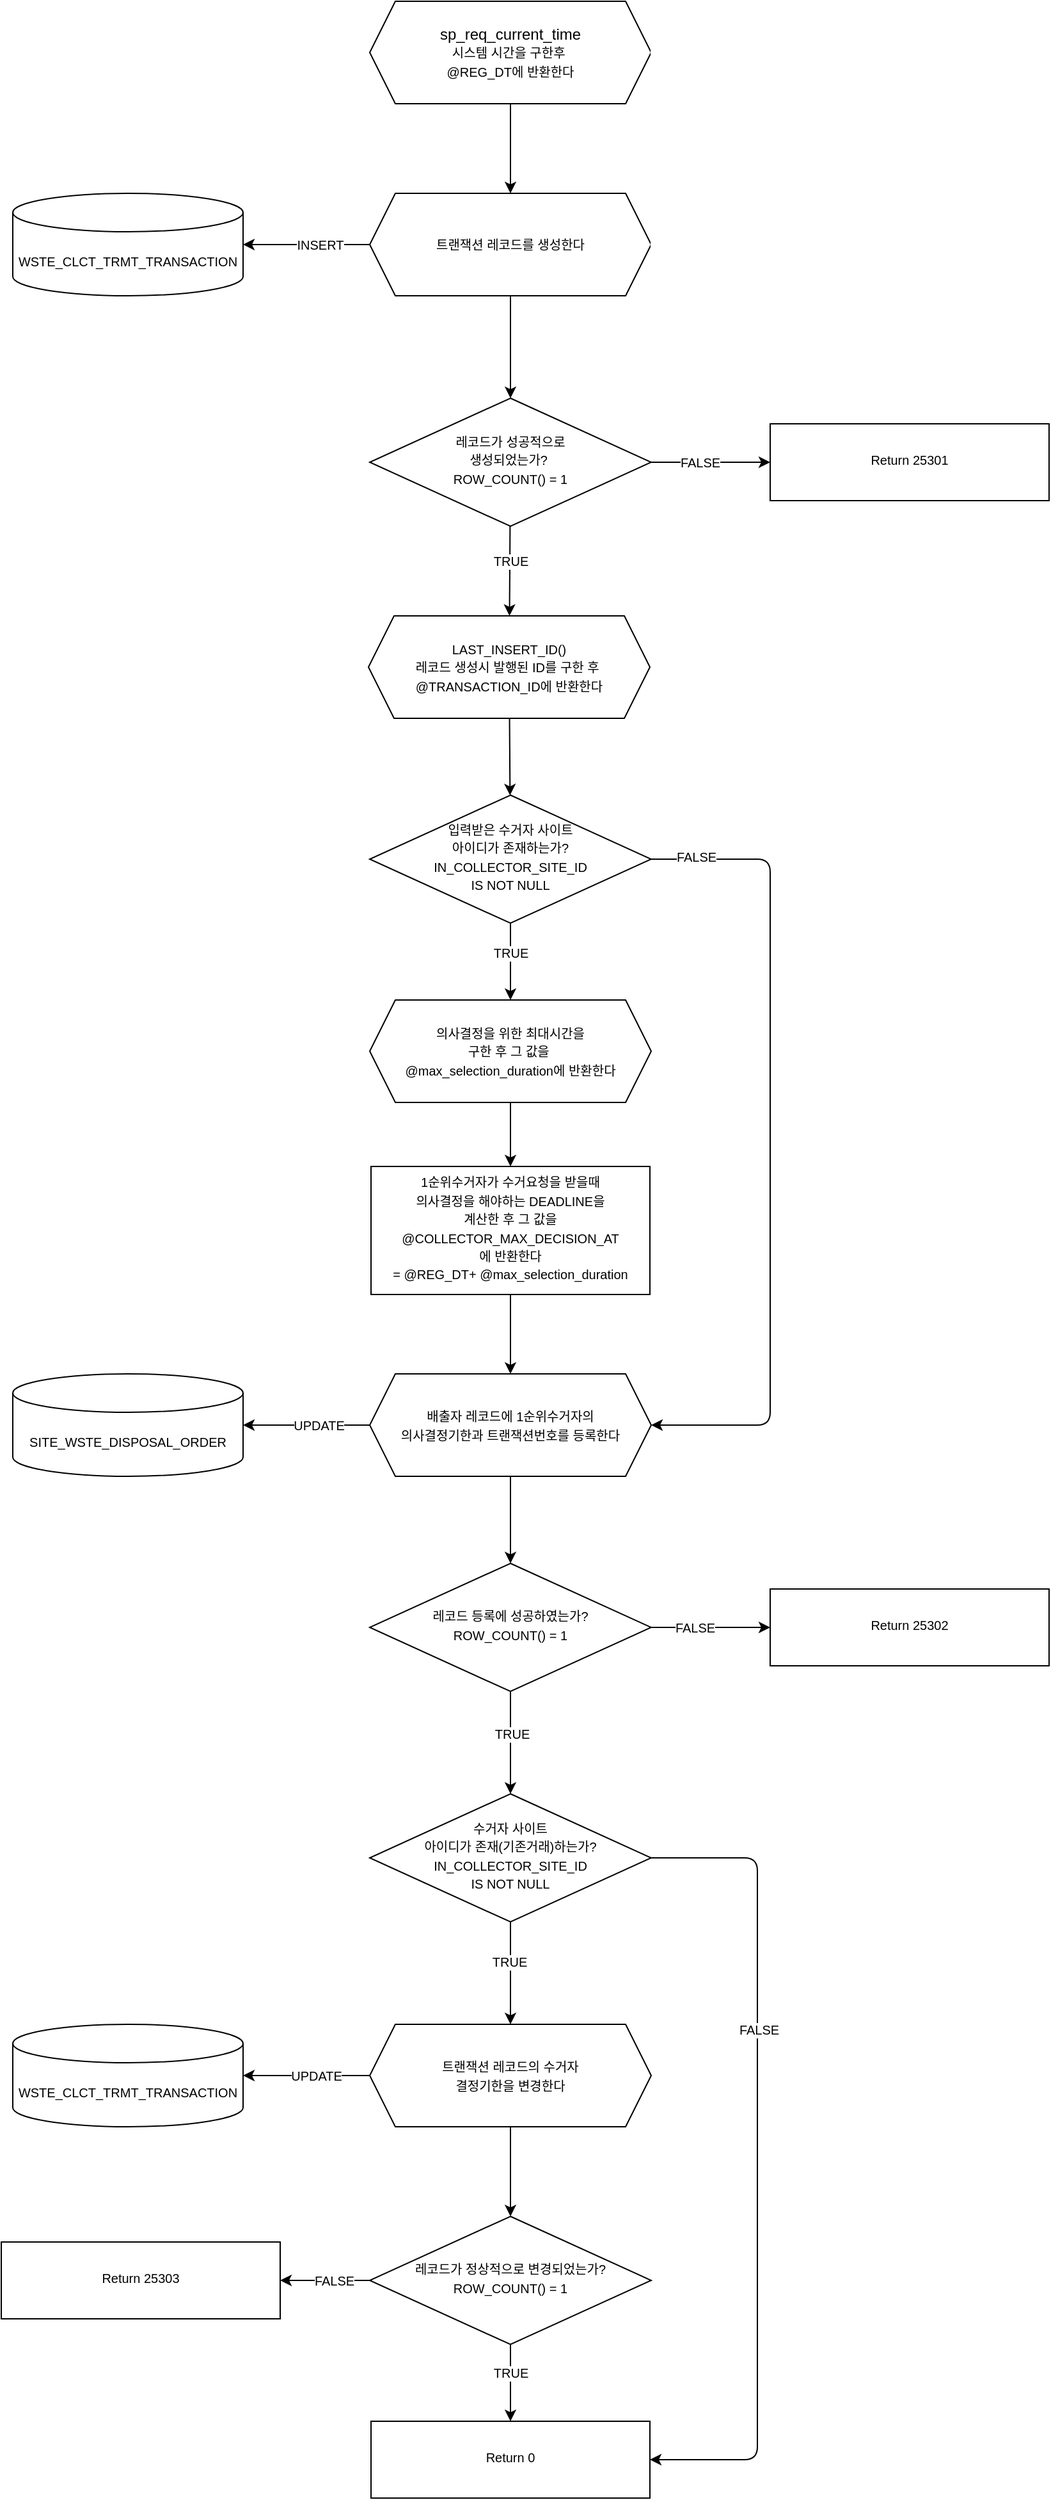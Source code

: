 <mxfile>
    <diagram id="1wA_9B6YgJ2VQUX7ZONX" name="Page-1">
        <mxGraphModel dx="3131" dy="3853" grid="1" gridSize="10" guides="1" tooltips="1" connect="1" arrows="1" fold="1" page="1" pageScale="1" pageWidth="827" pageHeight="1169" math="0" shadow="0">
            <root>
                <mxCell id="0"/>
                <mxCell id="1" parent="0"/>
                <mxCell id="2" value="" style="edgeStyle=orthogonalEdgeStyle;html=1;fontSize=10;entryX=0.5;entryY=0;entryDx=0;entryDy=0;" edge="1" parent="1" source="3" target="72">
                    <mxGeometry relative="1" as="geometry">
                        <mxPoint x="-2083" y="-3342" as="targetPoint"/>
                    </mxGeometry>
                </mxCell>
                <mxCell id="3" value="sp_req_current_time&lt;br&gt;&lt;span style=&quot;font-size: 10px&quot;&gt;시스템 시간을 구한후&amp;nbsp;&lt;/span&gt;&lt;br&gt;&lt;span style=&quot;font-size: 10px&quot;&gt;@REG_DT&lt;/span&gt;&lt;span style=&quot;font-size: 10px&quot;&gt;에 반환한다&lt;/span&gt;" style="shape=hexagon;perimeter=hexagonPerimeter2;whiteSpace=wrap;html=1;fixedSize=1;" vertex="1" parent="1">
                    <mxGeometry x="-2193" y="-3490" width="220" height="80" as="geometry"/>
                </mxCell>
                <mxCell id="6" value="" style="edgeStyle=orthogonalEdgeStyle;html=1;fontSize=10;entryX=0.5;entryY=0;entryDx=0;entryDy=0;exitX=0.5;exitY=1;exitDx=0;exitDy=0;" edge="1" parent="1" source="84" target="92">
                    <mxGeometry relative="1" as="geometry">
                        <mxPoint x="-2083" y="-2262.0" as="targetPoint"/>
                        <mxPoint x="-2083" y="-2340" as="sourcePoint"/>
                    </mxGeometry>
                </mxCell>
                <mxCell id="13" value="" style="edgeStyle=orthogonalEdgeStyle;html=1;fontSize=10;entryX=0.5;entryY=0;entryDx=0;entryDy=0;" edge="1" parent="1" source="16" target="105">
                    <mxGeometry relative="1" as="geometry">
                        <mxPoint x="-2040" y="-1770" as="targetPoint"/>
                    </mxGeometry>
                </mxCell>
                <mxCell id="14" value="" style="edgeStyle=orthogonalEdgeStyle;html=1;fontSize=10;" edge="1" parent="1" source="16" target="31">
                    <mxGeometry relative="1" as="geometry"/>
                </mxCell>
                <mxCell id="15" value="UPDATE" style="edgeLabel;html=1;align=center;verticalAlign=middle;resizable=0;points=[];fontSize=10;" vertex="1" connectable="0" parent="14">
                    <mxGeometry x="-0.151" relative="1" as="geometry">
                        <mxPoint as="offset"/>
                    </mxGeometry>
                </mxCell>
                <mxCell id="16" value="&lt;font style=&quot;font-size: 10px&quot;&gt;트랜잭션 레코드의 수거자 &lt;br&gt;결정기한을 변경한다&lt;/font&gt;" style="shape=hexagon;perimeter=hexagonPerimeter2;whiteSpace=wrap;html=1;fixedSize=1;" vertex="1" parent="1">
                    <mxGeometry x="-2193" y="-1910" width="220" height="80" as="geometry"/>
                </mxCell>
                <mxCell id="25" value="" style="edgeStyle=none;html=1;entryX=0.5;entryY=0;entryDx=0;entryDy=0;" edge="1" parent="1" target="28">
                    <mxGeometry relative="1" as="geometry">
                        <mxPoint x="-2083" y="-2748" as="targetPoint"/>
                        <mxPoint x="-2083" y="-2800" as="sourcePoint"/>
                    </mxGeometry>
                </mxCell>
                <mxCell id="91" value="TRUE" style="edgeLabel;html=1;align=center;verticalAlign=middle;resizable=0;points=[];fontSize=10;" vertex="1" connectable="0" parent="25">
                    <mxGeometry x="0.164" relative="1" as="geometry">
                        <mxPoint as="offset"/>
                    </mxGeometry>
                </mxCell>
                <mxCell id="27" value="" style="edgeStyle=none;html=1;entryX=0.5;entryY=0;entryDx=0;entryDy=0;" edge="1" parent="1" source="28" target="83">
                    <mxGeometry relative="1" as="geometry">
                        <mxPoint x="-2083" y="-2570" as="targetPoint"/>
                    </mxGeometry>
                </mxCell>
                <mxCell id="28" value="&lt;font style=&quot;font-size: 10px&quot;&gt;의사결정을 위한 최대시간을 &lt;br&gt;구한 후 그 값을&amp;nbsp;&lt;br&gt;@max_selection_duration에 반환한다&lt;/font&gt;" style="shape=hexagon;perimeter=hexagonPerimeter2;whiteSpace=wrap;html=1;fixedSize=1;" vertex="1" parent="1">
                    <mxGeometry x="-2193" y="-2710" width="220" height="80" as="geometry"/>
                </mxCell>
                <mxCell id="31" value="WSTE_CLCT_TRMT_TRANSACTION" style="shape=cylinder3;whiteSpace=wrap;html=1;boundedLbl=1;backgroundOutline=1;size=15;fontSize=10;" vertex="1" parent="1">
                    <mxGeometry x="-2472" y="-1910" width="180" height="80" as="geometry"/>
                </mxCell>
                <mxCell id="32" value="" style="edgeStyle=orthogonalEdgeStyle;html=1;fontSize=10;entryX=0.5;entryY=0;entryDx=0;entryDy=0;exitX=0.5;exitY=1;exitDx=0;exitDy=0;" edge="1" parent="1" source="105" target="106">
                    <mxGeometry relative="1" as="geometry">
                        <mxPoint x="-2083" y="-1620" as="targetPoint"/>
                        <mxPoint x="-2083" y="-1680" as="sourcePoint"/>
                    </mxGeometry>
                </mxCell>
                <mxCell id="107" value="TRUE" style="edgeLabel;html=1;align=center;verticalAlign=middle;resizable=0;points=[];fontSize=10;" vertex="1" connectable="0" parent="32">
                    <mxGeometry x="-0.27" relative="1" as="geometry">
                        <mxPoint as="offset"/>
                    </mxGeometry>
                </mxCell>
                <mxCell id="74" value="" style="edgeStyle=none;html=1;fontSize=10;" edge="1" parent="1" source="72" target="73">
                    <mxGeometry relative="1" as="geometry"/>
                </mxCell>
                <mxCell id="75" value="INSERT" style="edgeLabel;html=1;align=center;verticalAlign=middle;resizable=0;points=[];fontSize=10;" vertex="1" connectable="0" parent="74">
                    <mxGeometry x="-0.201" relative="1" as="geometry">
                        <mxPoint as="offset"/>
                    </mxGeometry>
                </mxCell>
                <mxCell id="77" value="" style="edgeStyle=none;html=1;fontSize=10;" edge="1" parent="1" source="72" target="76">
                    <mxGeometry relative="1" as="geometry"/>
                </mxCell>
                <mxCell id="72" value="&lt;font style=&quot;font-size: 10px&quot;&gt;트랜잭션 레코드를 생성한다&lt;/font&gt;" style="shape=hexagon;perimeter=hexagonPerimeter2;whiteSpace=wrap;html=1;fixedSize=1;" vertex="1" parent="1">
                    <mxGeometry x="-2193" y="-3340" width="220" height="80" as="geometry"/>
                </mxCell>
                <mxCell id="73" value="WSTE_CLCT_TRMT_TRANSACTION" style="shape=cylinder3;whiteSpace=wrap;html=1;boundedLbl=1;backgroundOutline=1;size=15;fontSize=10;" vertex="1" parent="1">
                    <mxGeometry x="-2472" y="-3340" width="180" height="80" as="geometry"/>
                </mxCell>
                <mxCell id="79" value="" style="edgeStyle=none;html=1;fontSize=10;" edge="1" parent="1" source="76" target="78">
                    <mxGeometry relative="1" as="geometry"/>
                </mxCell>
                <mxCell id="80" value="TRUE" style="edgeLabel;html=1;align=center;verticalAlign=middle;resizable=0;points=[];fontSize=10;" vertex="1" connectable="0" parent="79">
                    <mxGeometry x="-0.249" relative="1" as="geometry">
                        <mxPoint as="offset"/>
                    </mxGeometry>
                </mxCell>
                <mxCell id="111" value="" style="edgeStyle=orthogonalEdgeStyle;html=1;fontSize=10;" edge="1" parent="1" source="76" target="110">
                    <mxGeometry relative="1" as="geometry"/>
                </mxCell>
                <mxCell id="112" value="FALSE" style="edgeLabel;html=1;align=center;verticalAlign=middle;resizable=0;points=[];fontSize=10;" vertex="1" connectable="0" parent="111">
                    <mxGeometry x="-0.194" relative="1" as="geometry">
                        <mxPoint as="offset"/>
                    </mxGeometry>
                </mxCell>
                <mxCell id="76" value="&lt;span style=&quot;font-size: 10px&quot;&gt;레코드가 성공적으로 &lt;br&gt;생성되었는가?&amp;nbsp;&lt;br&gt;ROW_COUNT() = 1&lt;/span&gt;" style="rhombus;whiteSpace=wrap;html=1;shadow=0;strokeWidth=1;spacing=6;spacingTop=-4;" vertex="1" parent="1">
                    <mxGeometry x="-2193" y="-3180" width="220" height="100" as="geometry"/>
                </mxCell>
                <mxCell id="82" value="" style="edgeStyle=none;html=1;fontSize=10;" edge="1" parent="1" source="78" target="81">
                    <mxGeometry relative="1" as="geometry"/>
                </mxCell>
                <mxCell id="78" value="&lt;span style=&quot;font-size: 10px&quot;&gt;LAST_INSERT_ID()&lt;br&gt;레코드 생성시 발행된 ID를 구한 후&amp;nbsp;&lt;br&gt;@TRANSACTION_ID에 반환한다&lt;br&gt;&lt;/span&gt;" style="shape=hexagon;perimeter=hexagonPerimeter2;whiteSpace=wrap;html=1;fixedSize=1;" vertex="1" parent="1">
                    <mxGeometry x="-2194" y="-3010" width="220" height="80" as="geometry"/>
                </mxCell>
                <mxCell id="89" style="edgeStyle=orthogonalEdgeStyle;html=1;entryX=1;entryY=0.5;entryDx=0;entryDy=0;fontSize=10;exitX=1;exitY=0.5;exitDx=0;exitDy=0;" edge="1" parent="1" source="81" target="84">
                    <mxGeometry relative="1" as="geometry">
                        <Array as="points">
                            <mxPoint x="-1880" y="-2820"/>
                            <mxPoint x="-1880" y="-2378"/>
                        </Array>
                    </mxGeometry>
                </mxCell>
                <mxCell id="90" value="FALSE" style="edgeLabel;html=1;align=center;verticalAlign=middle;resizable=0;points=[];fontSize=10;" vertex="1" connectable="0" parent="89">
                    <mxGeometry x="-0.892" y="2" relative="1" as="geometry">
                        <mxPoint x="1" as="offset"/>
                    </mxGeometry>
                </mxCell>
                <mxCell id="81" value="&lt;span style=&quot;font-size: 10px&quot;&gt;입력받은 수거자 사이트 &lt;br&gt;아이디가 존재하는가?IN_COLLECTOR_SITE_ID &lt;br&gt;IS NOT NULL&lt;/span&gt;" style="rhombus;whiteSpace=wrap;html=1;shadow=0;strokeWidth=1;spacing=6;spacingTop=-4;" vertex="1" parent="1">
                    <mxGeometry x="-2193" y="-2870" width="220" height="100" as="geometry"/>
                </mxCell>
                <mxCell id="85" value="" style="edgeStyle=none;html=1;fontSize=10;" edge="1" parent="1" source="83" target="84">
                    <mxGeometry relative="1" as="geometry"/>
                </mxCell>
                <mxCell id="83" value="&lt;span style=&quot;font-size: 10px&quot;&gt;1순위수거자가 수거요청을 받을때&lt;br&gt;의사결정을 해야하는 DEADLINE을 &lt;br&gt;계산한 후 그 값을 &lt;br&gt;@COLLECTOR_MAX_DECISION_AT&lt;br&gt;에 반환한다&lt;/span&gt;&lt;br&gt;&lt;span style=&quot;font-size: 10px&quot;&gt;= @REG_DT+&amp;nbsp;@max_selection_duration&lt;/span&gt;" style="whiteSpace=wrap;html=1;shadow=0;strokeWidth=1;spacing=6;spacingTop=-4;" vertex="1" parent="1">
                    <mxGeometry x="-2192" y="-2580" width="218" height="100" as="geometry"/>
                </mxCell>
                <mxCell id="87" style="edgeStyle=none;html=1;entryX=1;entryY=0.5;entryDx=0;entryDy=0;entryPerimeter=0;fontSize=10;" edge="1" parent="1" source="84" target="86">
                    <mxGeometry relative="1" as="geometry"/>
                </mxCell>
                <mxCell id="88" value="UPDATE" style="edgeLabel;html=1;align=center;verticalAlign=middle;resizable=0;points=[];fontSize=10;" vertex="1" connectable="0" parent="87">
                    <mxGeometry x="-0.187" relative="1" as="geometry">
                        <mxPoint as="offset"/>
                    </mxGeometry>
                </mxCell>
                <mxCell id="84" value="&lt;font style=&quot;font-size: 10px&quot;&gt;배출자 레코드에 1순위수거자의 &lt;br&gt;의사결정기한과 트랜잭션번호를 등록한다&lt;/font&gt;" style="shape=hexagon;perimeter=hexagonPerimeter2;whiteSpace=wrap;html=1;fixedSize=1;" vertex="1" parent="1">
                    <mxGeometry x="-2193" y="-2418" width="220" height="80" as="geometry"/>
                </mxCell>
                <mxCell id="86" value="SITE_WSTE_DISPOSAL_ORDER" style="shape=cylinder3;whiteSpace=wrap;html=1;boundedLbl=1;backgroundOutline=1;size=15;fontSize=10;" vertex="1" parent="1">
                    <mxGeometry x="-2472" y="-2418" width="180" height="80" as="geometry"/>
                </mxCell>
                <mxCell id="95" value="" style="edgeStyle=orthogonalEdgeStyle;html=1;fontSize=10;" edge="1" parent="1" source="92" target="94">
                    <mxGeometry relative="1" as="geometry"/>
                </mxCell>
                <mxCell id="96" value="FALSE" style="edgeLabel;html=1;align=center;verticalAlign=middle;resizable=0;points=[];fontSize=10;" vertex="1" connectable="0" parent="95">
                    <mxGeometry x="-0.27" relative="1" as="geometry">
                        <mxPoint as="offset"/>
                    </mxGeometry>
                </mxCell>
                <mxCell id="98" value="" style="edgeStyle=orthogonalEdgeStyle;html=1;fontSize=10;" edge="1" parent="1" source="92" target="97">
                    <mxGeometry relative="1" as="geometry"/>
                </mxCell>
                <mxCell id="99" value="TRUE" style="edgeLabel;html=1;align=center;verticalAlign=middle;resizable=0;points=[];fontSize=10;" vertex="1" connectable="0" parent="98">
                    <mxGeometry x="-0.175" y="1" relative="1" as="geometry">
                        <mxPoint as="offset"/>
                    </mxGeometry>
                </mxCell>
                <mxCell id="92" value="&lt;span style=&quot;font-size: 10px&quot;&gt;레코드 등록에 성공하였는가?&lt;br&gt;ROW_COUNT() = 1&lt;/span&gt;" style="rhombus;whiteSpace=wrap;html=1;shadow=0;strokeWidth=1;spacing=6;spacingTop=-4;" vertex="1" parent="1">
                    <mxGeometry x="-2193" y="-2270" width="220" height="100" as="geometry"/>
                </mxCell>
                <mxCell id="94" value="&lt;span style=&quot;font-size: 10px&quot;&gt;Return 25302&lt;/span&gt;" style="whiteSpace=wrap;html=1;shadow=0;strokeWidth=1;spacing=6;spacingTop=-4;" vertex="1" parent="1">
                    <mxGeometry x="-1880" y="-2250" width="218" height="60" as="geometry"/>
                </mxCell>
                <mxCell id="100" value="" style="edgeStyle=orthogonalEdgeStyle;html=1;fontSize=10;" edge="1" parent="1" source="97" target="16">
                    <mxGeometry relative="1" as="geometry"/>
                </mxCell>
                <mxCell id="104" value="TRUE" style="edgeLabel;html=1;align=center;verticalAlign=middle;resizable=0;points=[];fontSize=10;" vertex="1" connectable="0" parent="100">
                    <mxGeometry x="-0.228" y="-1" relative="1" as="geometry">
                        <mxPoint as="offset"/>
                    </mxGeometry>
                </mxCell>
                <mxCell id="102" value="" style="edgeStyle=orthogonalEdgeStyle;html=1;fontSize=10;entryX=1;entryY=0.5;entryDx=0;entryDy=0;exitX=1;exitY=0.5;exitDx=0;exitDy=0;" edge="1" parent="1" source="97" target="106">
                    <mxGeometry relative="1" as="geometry">
                        <mxPoint x="-1880" y="-2040" as="targetPoint"/>
                        <Array as="points">
                            <mxPoint x="-1890" y="-2040"/>
                            <mxPoint x="-1890" y="-1570"/>
                        </Array>
                    </mxGeometry>
                </mxCell>
                <mxCell id="103" value="FALSE" style="edgeLabel;html=1;align=center;verticalAlign=middle;resizable=0;points=[];fontSize=10;" vertex="1" connectable="0" parent="102">
                    <mxGeometry x="-0.321" y="1" relative="1" as="geometry">
                        <mxPoint as="offset"/>
                    </mxGeometry>
                </mxCell>
                <mxCell id="97" value="&lt;span style=&quot;font-size: 10px&quot;&gt;수거자 사이트 &lt;br&gt;아이디가 존재(기존거래)하는가?&lt;/span&gt;&lt;br&gt;&lt;span style=&quot;font-size: 10px&quot;&gt;IN_COLLECTOR_SITE_ID &lt;br&gt;IS NOT NULL&lt;/span&gt;" style="rhombus;whiteSpace=wrap;html=1;shadow=0;strokeWidth=1;spacing=6;spacingTop=-4;" vertex="1" parent="1">
                    <mxGeometry x="-2193" y="-2090" width="220" height="100" as="geometry"/>
                </mxCell>
                <mxCell id="109" value="" style="edgeStyle=orthogonalEdgeStyle;html=1;fontSize=10;" edge="1" parent="1" source="105" target="108">
                    <mxGeometry relative="1" as="geometry"/>
                </mxCell>
                <mxCell id="113" value="FALSE" style="edgeLabel;html=1;align=center;verticalAlign=middle;resizable=0;points=[];fontSize=10;" vertex="1" connectable="0" parent="109">
                    <mxGeometry x="-0.186" relative="1" as="geometry">
                        <mxPoint as="offset"/>
                    </mxGeometry>
                </mxCell>
                <mxCell id="105" value="&lt;span style=&quot;font-size: 10px&quot;&gt;레코드가 정상적으로 변경되었는가?&lt;br&gt;ROW_COUNT() = 1&lt;/span&gt;" style="rhombus;whiteSpace=wrap;html=1;shadow=0;strokeWidth=1;spacing=6;spacingTop=-4;" vertex="1" parent="1">
                    <mxGeometry x="-2193" y="-1760" width="220" height="100" as="geometry"/>
                </mxCell>
                <mxCell id="106" value="&lt;span style=&quot;font-size: 10px&quot;&gt;Return 0&lt;/span&gt;" style="whiteSpace=wrap;html=1;shadow=0;strokeWidth=1;spacing=6;spacingTop=-4;" vertex="1" parent="1">
                    <mxGeometry x="-2192" y="-1600" width="218" height="60" as="geometry"/>
                </mxCell>
                <mxCell id="108" value="&lt;span style=&quot;font-size: 10px&quot;&gt;Return 25303&lt;/span&gt;" style="whiteSpace=wrap;html=1;shadow=0;strokeWidth=1;spacing=6;spacingTop=-4;" vertex="1" parent="1">
                    <mxGeometry x="-2481" y="-1740" width="218" height="60" as="geometry"/>
                </mxCell>
                <mxCell id="110" value="&lt;span style=&quot;font-size: 10px&quot;&gt;Return 25301&lt;/span&gt;" style="whiteSpace=wrap;html=1;shadow=0;strokeWidth=1;spacing=6;spacingTop=-4;" vertex="1" parent="1">
                    <mxGeometry x="-1880" y="-3160" width="218" height="60" as="geometry"/>
                </mxCell>
            </root>
        </mxGraphModel>
    </diagram>
</mxfile>